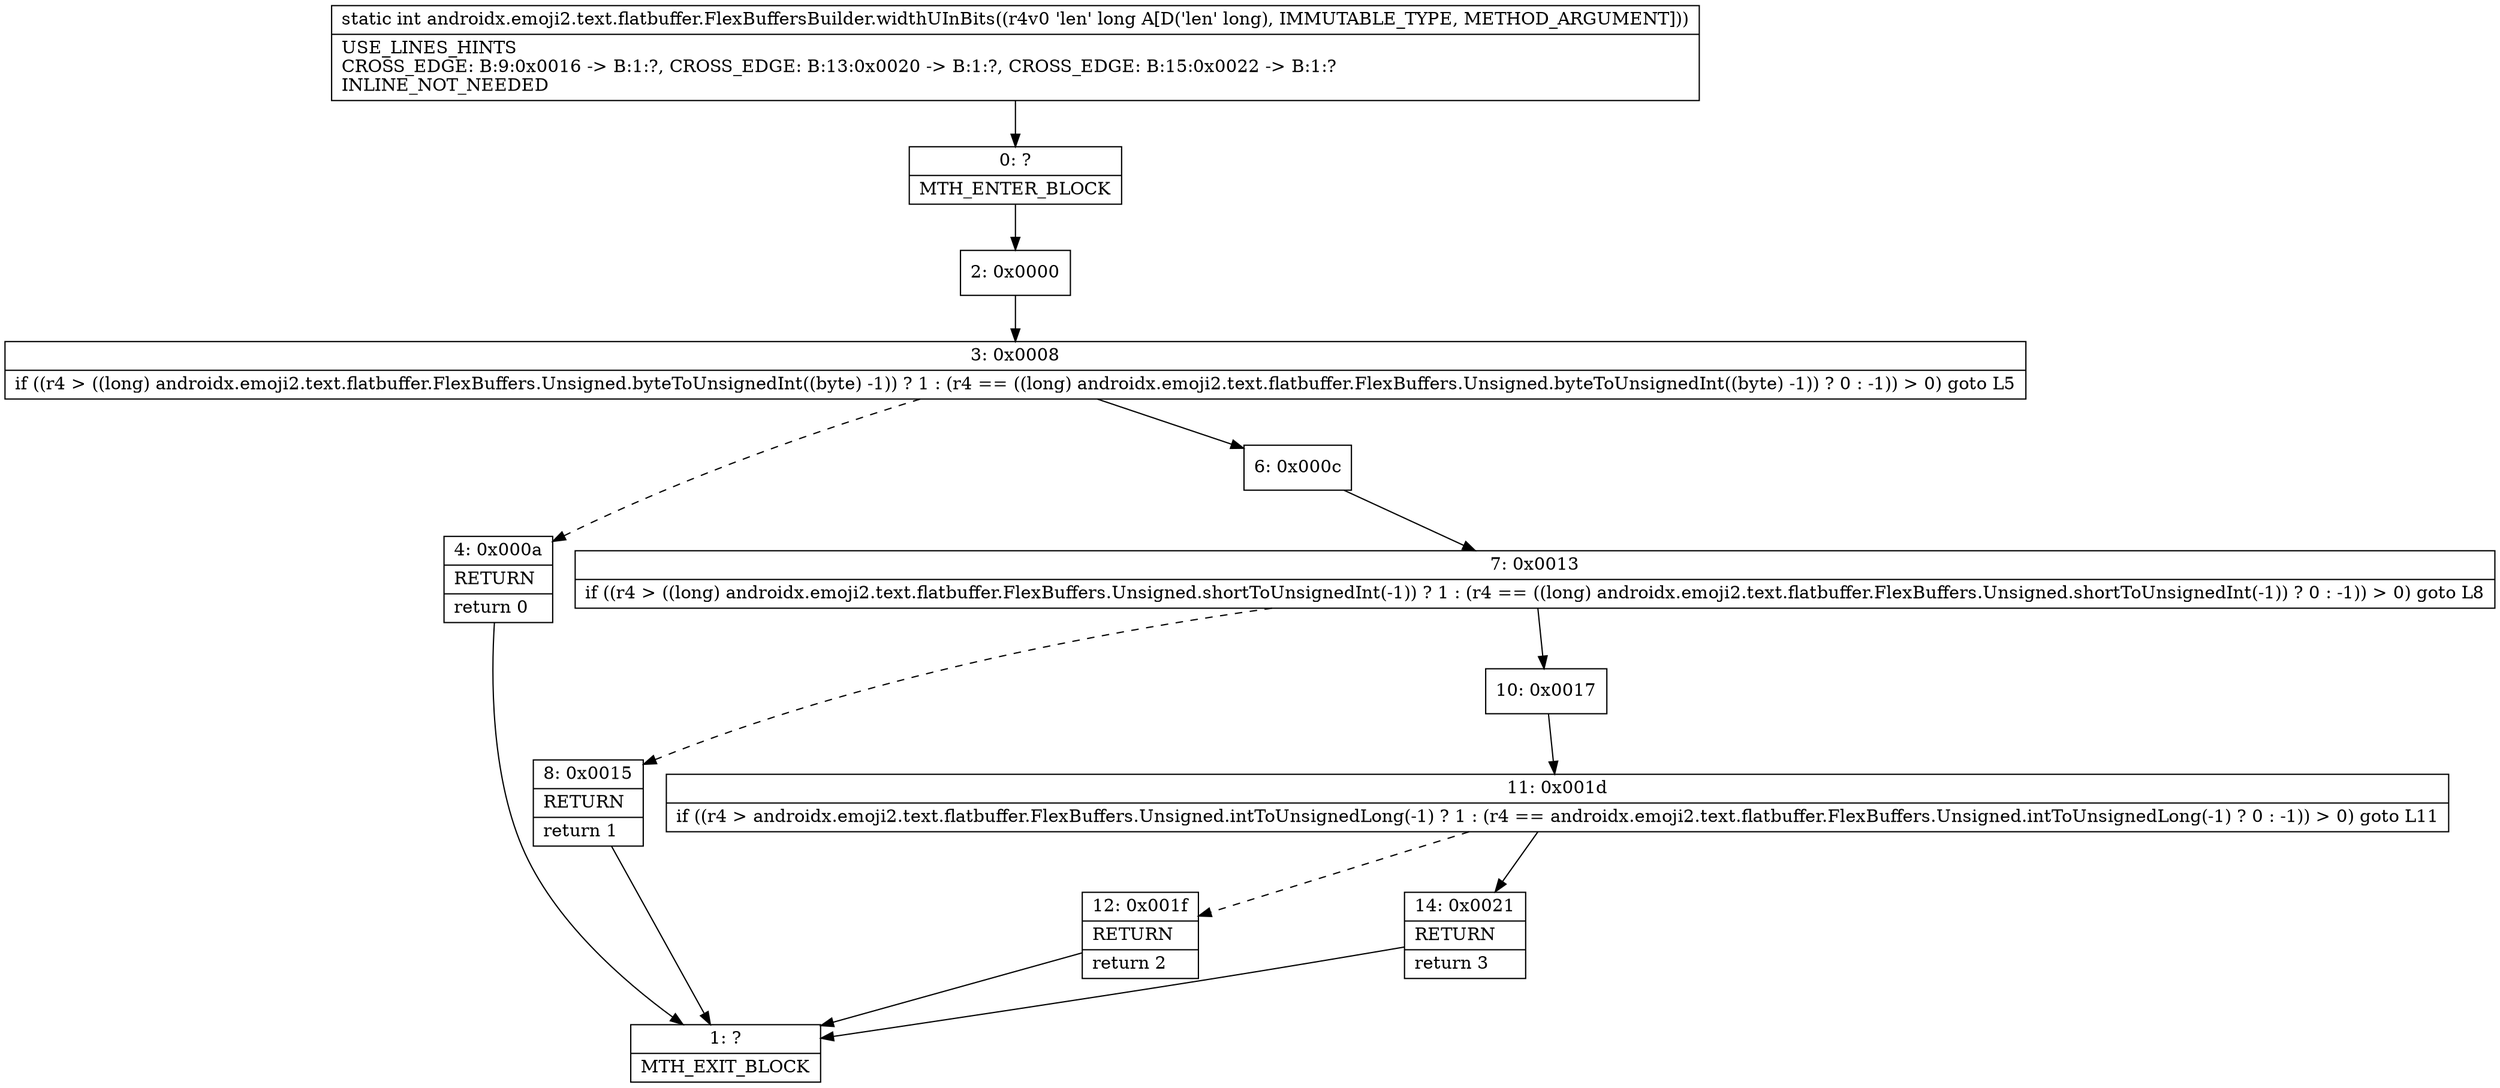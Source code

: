digraph "CFG forandroidx.emoji2.text.flatbuffer.FlexBuffersBuilder.widthUInBits(J)I" {
Node_0 [shape=record,label="{0\:\ ?|MTH_ENTER_BLOCK\l}"];
Node_2 [shape=record,label="{2\:\ 0x0000}"];
Node_3 [shape=record,label="{3\:\ 0x0008|if ((r4 \> ((long) androidx.emoji2.text.flatbuffer.FlexBuffers.Unsigned.byteToUnsignedInt((byte) \-1)) ? 1 : (r4 == ((long) androidx.emoji2.text.flatbuffer.FlexBuffers.Unsigned.byteToUnsignedInt((byte) \-1)) ? 0 : \-1)) \> 0) goto L5\l}"];
Node_4 [shape=record,label="{4\:\ 0x000a|RETURN\l|return 0\l}"];
Node_1 [shape=record,label="{1\:\ ?|MTH_EXIT_BLOCK\l}"];
Node_6 [shape=record,label="{6\:\ 0x000c}"];
Node_7 [shape=record,label="{7\:\ 0x0013|if ((r4 \> ((long) androidx.emoji2.text.flatbuffer.FlexBuffers.Unsigned.shortToUnsignedInt(\-1)) ? 1 : (r4 == ((long) androidx.emoji2.text.flatbuffer.FlexBuffers.Unsigned.shortToUnsignedInt(\-1)) ? 0 : \-1)) \> 0) goto L8\l}"];
Node_8 [shape=record,label="{8\:\ 0x0015|RETURN\l|return 1\l}"];
Node_10 [shape=record,label="{10\:\ 0x0017}"];
Node_11 [shape=record,label="{11\:\ 0x001d|if ((r4 \> androidx.emoji2.text.flatbuffer.FlexBuffers.Unsigned.intToUnsignedLong(\-1) ? 1 : (r4 == androidx.emoji2.text.flatbuffer.FlexBuffers.Unsigned.intToUnsignedLong(\-1) ? 0 : \-1)) \> 0) goto L11\l}"];
Node_12 [shape=record,label="{12\:\ 0x001f|RETURN\l|return 2\l}"];
Node_14 [shape=record,label="{14\:\ 0x0021|RETURN\l|return 3\l}"];
MethodNode[shape=record,label="{static int androidx.emoji2.text.flatbuffer.FlexBuffersBuilder.widthUInBits((r4v0 'len' long A[D('len' long), IMMUTABLE_TYPE, METHOD_ARGUMENT]))  | USE_LINES_HINTS\lCROSS_EDGE: B:9:0x0016 \-\> B:1:?, CROSS_EDGE: B:13:0x0020 \-\> B:1:?, CROSS_EDGE: B:15:0x0022 \-\> B:1:?\lINLINE_NOT_NEEDED\l}"];
MethodNode -> Node_0;Node_0 -> Node_2;
Node_2 -> Node_3;
Node_3 -> Node_4[style=dashed];
Node_3 -> Node_6;
Node_4 -> Node_1;
Node_6 -> Node_7;
Node_7 -> Node_8[style=dashed];
Node_7 -> Node_10;
Node_8 -> Node_1;
Node_10 -> Node_11;
Node_11 -> Node_12[style=dashed];
Node_11 -> Node_14;
Node_12 -> Node_1;
Node_14 -> Node_1;
}

